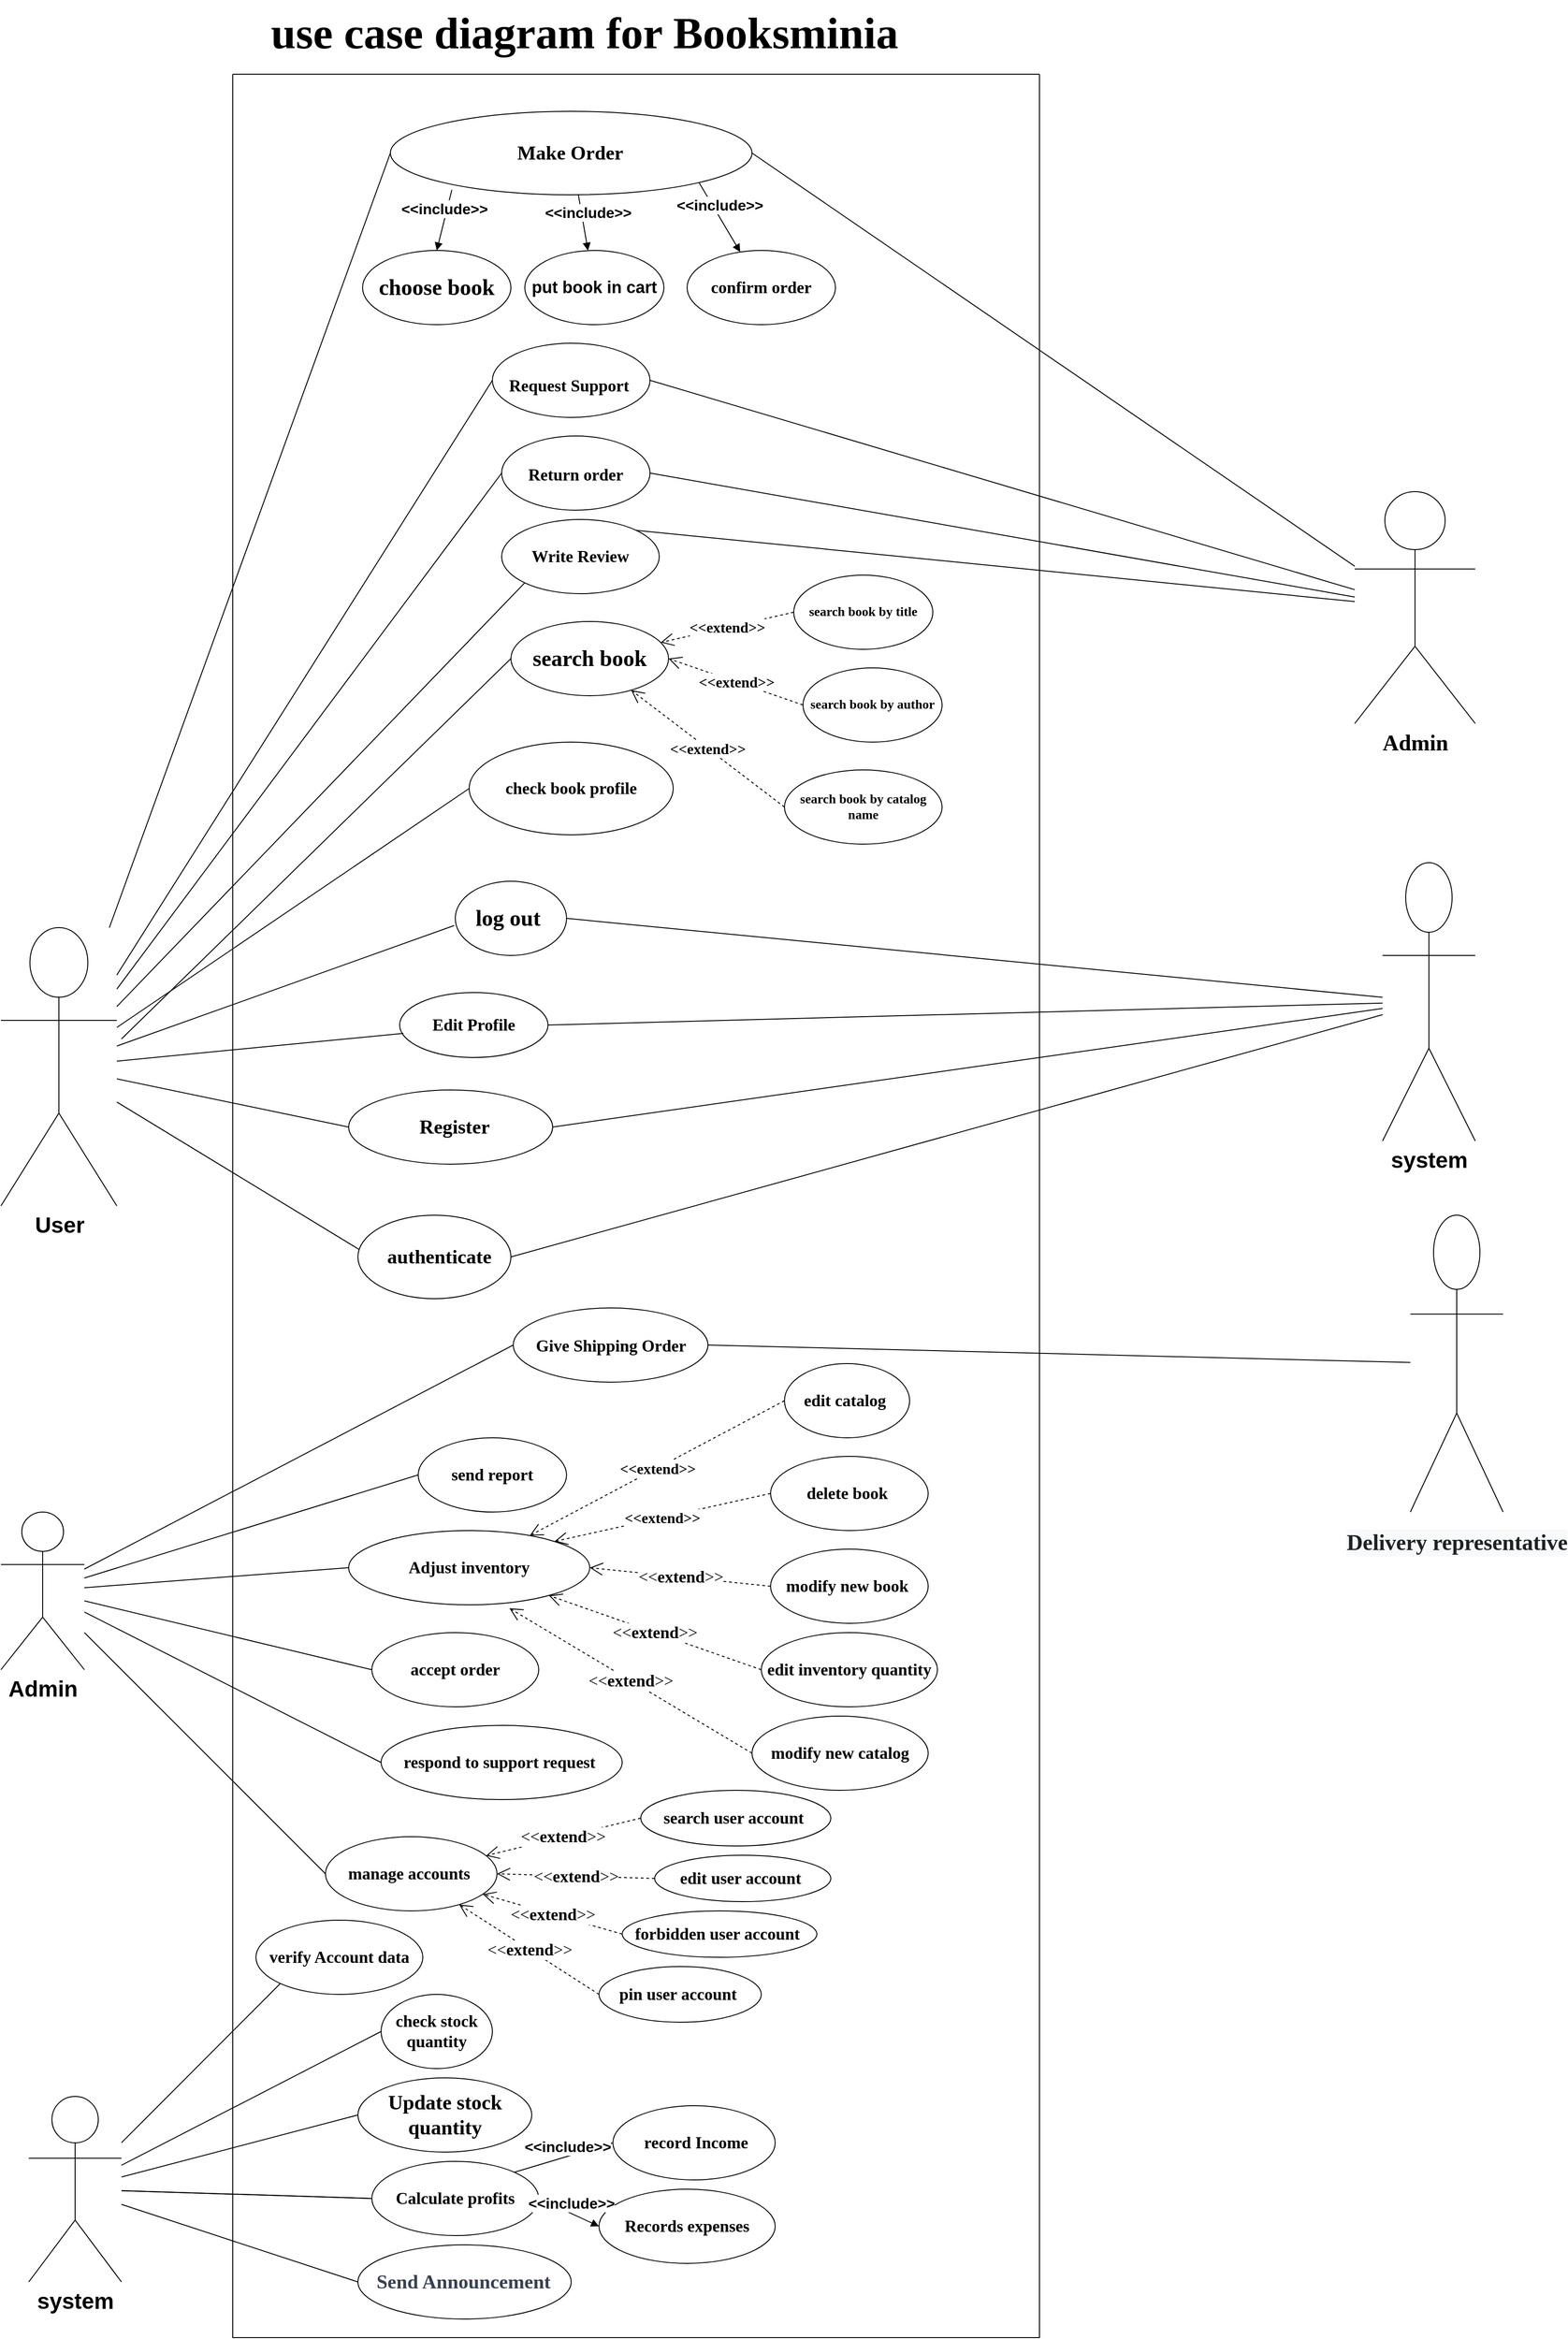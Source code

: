 <mxfile version="22.1.11" type="device">
  <diagram name="Page-1" id="_Lf92RQbnsKf3z1cH1os">
    <mxGraphModel dx="2625" dy="2513" grid="1" gridSize="10" guides="1" tooltips="1" connect="1" arrows="1" fold="1" page="1" pageScale="1" pageWidth="850" pageHeight="1100" math="0" shadow="0">
      <root>
        <mxCell id="0" />
        <mxCell id="1" parent="0" />
        <mxCell id="O4O9o7GR4JmY8JjRpWBt-14" value="&lt;span style=&quot;font-size: 24px;&quot;&gt;&lt;b&gt;User&lt;br&gt;&lt;br&gt;&lt;/b&gt;&lt;/span&gt;" style="shape=umlActor;verticalLabelPosition=bottom;verticalAlign=top;html=1;outlineConnect=0;" parent="1" vertex="1">
          <mxGeometry x="254" y="480" width="125" height="300" as="geometry" />
        </mxCell>
        <mxCell id="O4O9o7GR4JmY8JjRpWBt-16" value="" style="endArrow=none;html=1;rounded=0;entryX=0;entryY=0.5;entryDx=0;entryDy=0;" parent="1" source="O4O9o7GR4JmY8JjRpWBt-14" target="O4O9o7GR4JmY8JjRpWBt-1" edge="1">
          <mxGeometry width="50" height="50" relative="1" as="geometry">
            <mxPoint x="594" y="360" as="sourcePoint" />
            <mxPoint x="644" y="310" as="targetPoint" />
            <Array as="points" />
          </mxGeometry>
        </mxCell>
        <mxCell id="O4O9o7GR4JmY8JjRpWBt-19" value="" style="endArrow=none;html=1;rounded=0;entryX=0.008;entryY=0.411;entryDx=0;entryDy=0;entryPerimeter=0;" parent="1" source="O4O9o7GR4JmY8JjRpWBt-14" target="O4O9o7GR4JmY8JjRpWBt-2" edge="1">
          <mxGeometry width="50" height="50" relative="1" as="geometry">
            <mxPoint x="224" y="220" as="sourcePoint" />
            <mxPoint x="274" y="170" as="targetPoint" />
          </mxGeometry>
        </mxCell>
        <mxCell id="O4O9o7GR4JmY8JjRpWBt-22" value="" style="swimlane;startSize=0;" parent="1" vertex="1">
          <mxGeometry x="504" y="-440" width="870" height="2440" as="geometry" />
        </mxCell>
        <mxCell id="O4O9o7GR4JmY8JjRpWBt-2" value="&lt;p style=&quot;mso-para-margin-left:0.0gd;&quot; class=&quot;MsoNormal&quot;&gt;&lt;b&gt;&lt;span style=&quot;mso-spacerun:&#39;yes&#39;;font-family:&#39;Times New Roman&#39;;mso-fareast-font-family:等线;&lt;br/&gt;font-weight:bold;font-size:14.0pt;&quot;&gt;&lt;/span&gt;&lt;/b&gt;&lt;/p&gt;&lt;p style=&quot;margin-left:0.0pt;mso-para-margin-left:0.0gd;text-indent:0.0pt;&lt;br/&gt;mso-char-indent-count:0.0;mso-list:l0 level2 lfo1;&quot; class=&quot;MsoNormal&quot;&gt;&lt;span style=&quot;font-family:&#39;Times New Roman&#39;;mso-fareast-font-family:&#39;Segoe UI&#39;;color:rgb(55,65,81);&lt;br/&gt;letter-spacing:0.0pt;font-weight:bold;text-transform:none;&lt;br/&gt;font-style:normal;font-size:16.0pt;&quot;&gt;&lt;span style=&quot;mso-list:Ignore;&quot;&gt;&lt;span&gt;&amp;nbsp;&lt;/span&gt;&lt;/span&gt;&lt;/span&gt;&lt;b&gt;&lt;span style=&quot;mso-spacerun:&#39;yes&#39;;font-family:&#39;Times New Roman&#39;;mso-fareast-font-family:&#39;Segoe UI&#39;;&lt;br/&gt;color:rgb(55,65,81);letter-spacing:0.0pt;font-weight:bold;&lt;br/&gt;text-transform:none;font-style:normal;font-size:16.0pt;&quot;&gt;&amp;nbsp;&lt;/span&gt;&lt;/b&gt;&lt;b&gt;&lt;span style=&quot;mso-spacerun:&#39;yes&#39;;font-family:&#39;Times New Roman&#39;;mso-fareast-font-family:&#39;Segoe UI&#39;;&lt;br/&gt;color:rgb(55,65,81);letter-spacing:0.0pt;font-weight:bold;&lt;br/&gt;text-transform:none;font-style:normal;font-size:16.0pt;&quot;&gt;authenticate&lt;/span&gt;&lt;/b&gt;&lt;b&gt;&lt;span style=&quot;mso-spacerun:&#39;yes&#39;;font-family:&#39;Times New Roman&#39;;mso-fareast-font-family:&#39;Segoe UI&#39;;&lt;br/&gt;color:rgb(55,65,81);letter-spacing:0.0pt;font-weight:bold;&lt;br/&gt;text-transform:none;font-style:normal;font-size:16.0pt;&quot;&gt;&lt;/span&gt;&lt;/b&gt;&lt;/p&gt;" style="ellipse;whiteSpace=wrap;html=1;" parent="O4O9o7GR4JmY8JjRpWBt-22" vertex="1">
          <mxGeometry x="135" y="1230" width="165" height="90" as="geometry" />
        </mxCell>
        <mxCell id="O4O9o7GR4JmY8JjRpWBt-6" value="&lt;p class=&quot;MsoNormal&quot;&gt;&lt;font style=&quot;font-size: 18px;&quot; face=&quot;Times New Roman&quot;&gt;&lt;b&gt;Adjust inventory&lt;/b&gt;&lt;/font&gt;&lt;/p&gt;" style="ellipse;whiteSpace=wrap;html=1;" parent="O4O9o7GR4JmY8JjRpWBt-22" vertex="1">
          <mxGeometry x="125" y="1570" width="260" height="80" as="geometry" />
        </mxCell>
        <mxCell id="O4O9o7GR4JmY8JjRpWBt-10" value="&lt;p class=&quot;MsoNormal&quot;&gt;&lt;b&gt;&lt;font style=&quot;font-size: 18px;&quot; face=&quot;Times New Roman&quot;&gt;Edit Profile&lt;/font&gt;&lt;/b&gt;&lt;/p&gt;" style="ellipse;whiteSpace=wrap;html=1;" parent="O4O9o7GR4JmY8JjRpWBt-22" vertex="1">
          <mxGeometry x="180" y="990" width="160" height="70" as="geometry" />
        </mxCell>
        <mxCell id="O4O9o7GR4JmY8JjRpWBt-8" value="&lt;p class=&quot;MsoNormal&quot;&gt;&lt;b&gt;&amp;nbsp;&lt;/b&gt;&lt;b&gt;&lt;span style=&quot;font-family: &amp;quot;Times New Roman&amp;quot;; color: rgb(55, 65, 81); letter-spacing: 0pt; font-size: 16pt;&quot;&gt;Send Announcement&lt;/span&gt;&lt;/b&gt;&lt;b&gt;&lt;span style=&quot;font-family: &amp;quot;Times New Roman&amp;quot;; color: rgb(55, 65, 81); letter-spacing: 0pt; font-size: 16pt;&quot;&gt;&amp;nbsp;&lt;/span&gt;&lt;/b&gt;&lt;/p&gt;" style="ellipse;whiteSpace=wrap;html=1;" parent="O4O9o7GR4JmY8JjRpWBt-22" vertex="1">
          <mxGeometry x="135" y="2340" width="230" height="80" as="geometry" />
        </mxCell>
        <mxCell id="O4O9o7GR4JmY8JjRpWBt-9" value="&lt;p class=&quot;MsoNormal&quot;&gt;&lt;font style=&quot;font-size: 18px;&quot; face=&quot;Times New Roman&quot;&gt;&lt;b&gt;send report&lt;/b&gt;&lt;/font&gt;&lt;/p&gt;" style="ellipse;whiteSpace=wrap;html=1;" parent="O4O9o7GR4JmY8JjRpWBt-22" vertex="1">
          <mxGeometry x="200" y="1470" width="160" height="80" as="geometry" />
        </mxCell>
        <mxCell id="O4O9o7GR4JmY8JjRpWBt-12" value="&lt;p class=&quot;MsoNormal&quot;&gt;&lt;b&gt;&lt;font face=&quot;Times New Roman&quot; style=&quot;font-size: 18px;&quot;&gt;Give Shipping Order&lt;/font&gt;&lt;/b&gt;&lt;b&gt;&lt;span style=&quot;font-family: &amp;quot;Times New Roman&amp;quot;; font-size: 16pt;&quot;&gt;&lt;/span&gt;&lt;/b&gt;&lt;/p&gt;" style="ellipse;whiteSpace=wrap;html=1;" parent="O4O9o7GR4JmY8JjRpWBt-22" vertex="1">
          <mxGeometry x="302.5" y="1330" width="210" height="80" as="geometry" />
        </mxCell>
        <mxCell id="O4O9o7GR4JmY8JjRpWBt-13" value="&lt;p class=&quot;MsoNormal&quot;&gt;&lt;font style=&quot;font-size: 18px;&quot; face=&quot;Times New Roman&quot;&gt;&lt;b&gt;&amp;nbsp;Ca&lt;/b&gt;&lt;b&gt;lculate profits&amp;nbsp;&lt;/b&gt;&lt;/font&gt;&lt;/p&gt;" style="ellipse;whiteSpace=wrap;html=1;" parent="O4O9o7GR4JmY8JjRpWBt-22" vertex="1">
          <mxGeometry x="150" y="2250" width="180" height="80" as="geometry" />
        </mxCell>
        <mxCell id="O4O9o7GR4JmY8JjRpWBt-69" value="&lt;p class=&quot;MsoNormal&quot;&gt;&lt;span style=&quot;mso-spacerun:&#39;yes&#39;;font-family:&#39;Times New Roman&#39;;mso-fareast-font-family:宋体;&lt;br/&gt;color:rgb(32,33,36);letter-spacing:0.0pt;text-transform:none;&lt;br/&gt;font-style:normal;font-size:16.5pt;mso-font-kerning:1.0pt;&lt;br/&gt;background:rgb(248,249,250);mso-shading:rgb(248,249,250);&quot;&gt;&lt;b&gt;Update stock quantity&lt;/b&gt;&lt;/span&gt;&lt;/p&gt;" style="ellipse;whiteSpace=wrap;html=1;" parent="O4O9o7GR4JmY8JjRpWBt-22" vertex="1">
          <mxGeometry x="135" y="2160" width="187.5" height="80" as="geometry" />
        </mxCell>
        <mxCell id="O4O9o7GR4JmY8JjRpWBt-1" value="&lt;p style=&quot;margin-left:0.0pt;mso-para-margin-left:0.0gd;text-indent:0.0pt;&lt;br/&gt;mso-char-indent-count:0.0;mso-list:l0 level2 lfo1;&quot; class=&quot;MsoNormal&quot;&gt;&amp;nbsp;&lt;b&gt;&lt;span style=&quot;font-family: &amp;quot;Times New Roman&amp;quot;; font-size: 16pt;&quot;&gt;&amp;nbsp;Register&lt;/span&gt;&lt;/b&gt;&lt;/p&gt;" style="ellipse;whiteSpace=wrap;html=1;" parent="O4O9o7GR4JmY8JjRpWBt-22" vertex="1">
          <mxGeometry x="125" y="1095" width="220" height="80" as="geometry" />
        </mxCell>
        <mxCell id="O4O9o7GR4JmY8JjRpWBt-88" style="edgeStyle=none;rounded=0;orthogonalLoop=1;jettySize=auto;html=1;exitX=0.5;exitY=1;exitDx=0;exitDy=0;" parent="O4O9o7GR4JmY8JjRpWBt-22" edge="1">
          <mxGeometry relative="1" as="geometry">
            <mxPoint x="400" y="570.0" as="sourcePoint" />
            <mxPoint x="400" y="570.0" as="targetPoint" />
          </mxGeometry>
        </mxCell>
        <mxCell id="O4O9o7GR4JmY8JjRpWBt-106" value="&lt;font style=&quot;font-size: 18px;&quot; face=&quot;Times New Roman&quot;&gt;&lt;b&gt;delete book&amp;nbsp;&lt;/b&gt;&lt;/font&gt;" style="ellipse;whiteSpace=wrap;html=1;" parent="O4O9o7GR4JmY8JjRpWBt-22" vertex="1">
          <mxGeometry x="580" y="1490" width="170" height="80" as="geometry" />
        </mxCell>
        <mxCell id="O4O9o7GR4JmY8JjRpWBt-112" value="&lt;font face=&quot;Times New Roman&quot; style=&quot;font-size: 18px;&quot;&gt;&lt;b&gt;modify new book&amp;nbsp;&lt;/b&gt;&lt;/font&gt;" style="ellipse;whiteSpace=wrap;html=1;" parent="O4O9o7GR4JmY8JjRpWBt-22" vertex="1">
          <mxGeometry x="580" y="1590" width="170" height="80" as="geometry" />
        </mxCell>
        <mxCell id="O4O9o7GR4JmY8JjRpWBt-122" value="&lt;font style=&quot;font-size: 18px;&quot; face=&quot;Times New Roman&quot;&gt;&amp;lt;&amp;lt;&lt;b&gt;extend&lt;/b&gt;&amp;gt;&amp;gt;&lt;/font&gt;" style="endArrow=open;endSize=12;dashed=1;html=1;rounded=0;exitX=0;exitY=0.5;exitDx=0;exitDy=0;entryX=1;entryY=0.5;entryDx=0;entryDy=0;" parent="O4O9o7GR4JmY8JjRpWBt-22" source="O4O9o7GR4JmY8JjRpWBt-112" target="O4O9o7GR4JmY8JjRpWBt-6" edge="1">
          <mxGeometry width="160" relative="1" as="geometry">
            <mxPoint x="510" y="1910" as="sourcePoint" />
            <mxPoint x="410" y="1660" as="targetPoint" />
          </mxGeometry>
        </mxCell>
        <mxCell id="O4O9o7GR4JmY8JjRpWBt-128" value="&lt;font size=&quot;3&quot; face=&quot;Times New Roman&quot;&gt;&lt;b&gt;&amp;lt;&amp;lt;extend&amp;gt;&amp;gt;&lt;/b&gt;&lt;/font&gt;" style="endArrow=open;endSize=12;dashed=1;html=1;rounded=0;exitX=0;exitY=0.5;exitDx=0;exitDy=0;entryX=1;entryY=0;entryDx=0;entryDy=0;" parent="O4O9o7GR4JmY8JjRpWBt-22" source="O4O9o7GR4JmY8JjRpWBt-106" target="O4O9o7GR4JmY8JjRpWBt-6" edge="1">
          <mxGeometry width="160" relative="1" as="geometry">
            <mxPoint x="410" y="1520" as="sourcePoint" />
            <mxPoint x="570" y="1520" as="targetPoint" />
          </mxGeometry>
        </mxCell>
        <mxCell id="O4O9o7GR4JmY8JjRpWBt-137" value="&lt;font style=&quot;font-size: 18px;&quot; face=&quot;Times New Roman&quot;&gt;&lt;b&gt;edit inventory quantity&lt;/b&gt;&lt;/font&gt;" style="ellipse;whiteSpace=wrap;html=1;" parent="O4O9o7GR4JmY8JjRpWBt-22" vertex="1">
          <mxGeometry x="570" y="1680" width="190" height="80" as="geometry" />
        </mxCell>
        <mxCell id="O4O9o7GR4JmY8JjRpWBt-136" value="&lt;font style=&quot;font-size: 18px;&quot; face=&quot;Times New Roman&quot;&gt;&amp;lt;&amp;lt;&lt;b&gt;extend&lt;/b&gt;&amp;gt;&amp;gt;&lt;/font&gt;" style="endArrow=open;endSize=12;dashed=1;html=1;rounded=0;exitX=0;exitY=0.5;exitDx=0;exitDy=0;" parent="O4O9o7GR4JmY8JjRpWBt-22" source="O4O9o7GR4JmY8JjRpWBt-137" target="O4O9o7GR4JmY8JjRpWBt-6" edge="1">
          <mxGeometry width="160" relative="1" as="geometry">
            <mxPoint x="590" y="1640" as="sourcePoint" />
            <mxPoint x="420" y="1670" as="targetPoint" />
          </mxGeometry>
        </mxCell>
        <mxCell id="gj2pyBspUI980Gxztwlt-7" value="&lt;font face=&quot;Times New Roman&quot; style=&quot;font-size: 24px;&quot;&gt;&lt;b&gt;log out&amp;nbsp;&lt;/b&gt;&lt;/font&gt;" style="ellipse;whiteSpace=wrap;html=1;" parent="O4O9o7GR4JmY8JjRpWBt-22" vertex="1">
          <mxGeometry x="240" y="870" width="120" height="80" as="geometry" />
        </mxCell>
        <mxCell id="bMSFZ0AqYy7OHh_Ez0hN-1" value="&lt;font face=&quot;Times New Roman&quot;&gt;&lt;span style=&quot;font-size: 18px;&quot;&gt;&lt;b&gt;modify new catalog&lt;/b&gt;&lt;/span&gt;&lt;/font&gt;" style="ellipse;whiteSpace=wrap;html=1;" parent="O4O9o7GR4JmY8JjRpWBt-22" vertex="1">
          <mxGeometry x="560" y="1770" width="190" height="80" as="geometry" />
        </mxCell>
        <mxCell id="bMSFZ0AqYy7OHh_Ez0hN-2" value="&lt;font style=&quot;font-size: 18px;&quot; face=&quot;Times New Roman&quot;&gt;&amp;lt;&amp;lt;&lt;b&gt;extend&lt;/b&gt;&amp;gt;&amp;gt;&lt;/font&gt;" style="endArrow=open;endSize=12;dashed=1;html=1;rounded=0;exitX=0;exitY=0.5;exitDx=0;exitDy=0;entryX=0.667;entryY=1.047;entryDx=0;entryDy=0;entryPerimeter=0;" parent="O4O9o7GR4JmY8JjRpWBt-22" source="bMSFZ0AqYy7OHh_Ez0hN-1" target="O4O9o7GR4JmY8JjRpWBt-6" edge="1">
          <mxGeometry width="160" relative="1" as="geometry">
            <mxPoint x="580" y="1730" as="sourcePoint" />
            <mxPoint x="368" y="1659" as="targetPoint" />
          </mxGeometry>
        </mxCell>
        <mxCell id="bMSFZ0AqYy7OHh_Ez0hN-3" value="&lt;font style=&quot;font-size: 18px;&quot; face=&quot;Times New Roman&quot;&gt;&lt;b style=&quot;&quot;&gt;accept order&lt;/b&gt;&lt;/font&gt;" style="ellipse;whiteSpace=wrap;html=1;" parent="O4O9o7GR4JmY8JjRpWBt-22" vertex="1">
          <mxGeometry x="150" y="1680" width="180" height="80" as="geometry" />
        </mxCell>
        <mxCell id="bMSFZ0AqYy7OHh_Ez0hN-5" value="&lt;font face=&quot;Times New Roman&quot; style=&quot;font-size: 18px;&quot;&gt;&lt;b&gt;respond to support request&amp;nbsp;&lt;/b&gt;&lt;/font&gt;" style="ellipse;whiteSpace=wrap;html=1;" parent="O4O9o7GR4JmY8JjRpWBt-22" vertex="1">
          <mxGeometry x="160" y="1780" width="260" height="80" as="geometry" />
        </mxCell>
        <mxCell id="bMSFZ0AqYy7OHh_Ez0hN-7" value="&lt;font style=&quot;font-size: 18px;&quot; face=&quot;Times New Roman&quot;&gt;&lt;b&gt;manage accounts&amp;nbsp;&lt;/b&gt;&lt;/font&gt;" style="ellipse;whiteSpace=wrap;html=1;" parent="O4O9o7GR4JmY8JjRpWBt-22" vertex="1">
          <mxGeometry x="100" y="1900" width="185" height="80" as="geometry" />
        </mxCell>
        <mxCell id="bMSFZ0AqYy7OHh_Ez0hN-9" value="&lt;font style=&quot;font-size: 18px;&quot; face=&quot;Times New Roman&quot;&gt;&lt;b&gt;forbidden user account&amp;nbsp;&lt;/b&gt;&lt;/font&gt;" style="ellipse;whiteSpace=wrap;html=1;" parent="O4O9o7GR4JmY8JjRpWBt-22" vertex="1">
          <mxGeometry x="420" y="1980" width="210" height="50" as="geometry" />
        </mxCell>
        <mxCell id="bMSFZ0AqYy7OHh_Ez0hN-10" value="&lt;font style=&quot;font-size: 18px;&quot; face=&quot;Times New Roman&quot;&gt;&amp;lt;&amp;lt;&lt;b&gt;extend&lt;/b&gt;&amp;gt;&amp;gt;&lt;/font&gt;" style="endArrow=open;endSize=12;dashed=1;html=1;rounded=0;exitX=0;exitY=0.5;exitDx=0;exitDy=0;" parent="O4O9o7GR4JmY8JjRpWBt-22" source="bMSFZ0AqYy7OHh_Ez0hN-9" target="bMSFZ0AqYy7OHh_Ez0hN-7" edge="1">
          <mxGeometry width="160" relative="1" as="geometry">
            <mxPoint x="570" y="1820" as="sourcePoint" />
            <mxPoint x="308" y="1664" as="targetPoint" />
          </mxGeometry>
        </mxCell>
        <mxCell id="bMSFZ0AqYy7OHh_Ez0hN-11" value="&lt;font style=&quot;font-size: 18px;&quot; face=&quot;Times New Roman&quot;&gt;&lt;b&gt;pin user account&amp;nbsp;&lt;/b&gt;&lt;/font&gt;" style="ellipse;whiteSpace=wrap;html=1;" parent="O4O9o7GR4JmY8JjRpWBt-22" vertex="1">
          <mxGeometry x="395" y="2040" width="175" height="60" as="geometry" />
        </mxCell>
        <mxCell id="bMSFZ0AqYy7OHh_Ez0hN-12" value="&lt;font style=&quot;font-size: 18px;&quot; face=&quot;Times New Roman&quot;&gt;&amp;lt;&amp;lt;&lt;b&gt;extend&lt;/b&gt;&amp;gt;&amp;gt;&lt;/font&gt;" style="endArrow=open;endSize=12;dashed=1;html=1;rounded=0;exitX=0;exitY=0.5;exitDx=0;exitDy=0;" parent="O4O9o7GR4JmY8JjRpWBt-22" source="bMSFZ0AqYy7OHh_Ez0hN-11" target="bMSFZ0AqYy7OHh_Ez0hN-7" edge="1">
          <mxGeometry width="160" relative="1" as="geometry">
            <mxPoint x="560" y="1915" as="sourcePoint" />
            <mxPoint x="383" y="1932" as="targetPoint" />
          </mxGeometry>
        </mxCell>
        <mxCell id="bMSFZ0AqYy7OHh_Ez0hN-13" value="&lt;font face=&quot;Times New Roman&quot; style=&quot;font-size: 18px;&quot;&gt;&lt;b&gt;Records expenses&lt;/b&gt;&lt;/font&gt;" style="ellipse;whiteSpace=wrap;html=1;" parent="O4O9o7GR4JmY8JjRpWBt-22" vertex="1">
          <mxGeometry x="395" y="2280" width="190" height="80" as="geometry" />
        </mxCell>
        <mxCell id="bMSFZ0AqYy7OHh_Ez0hN-14" value="&lt;font style=&quot;border-color: var(--border-color); font-size: 18px;&quot; face=&quot;Times New Roman&quot;&gt;&lt;b style=&quot;border-color: var(--border-color);&quot;&gt;&amp;nbsp;record&amp;nbsp;&lt;/b&gt;&lt;/font&gt;&lt;b style=&quot;border-color: var(--border-color); font-family: &amp;quot;Times New Roman&amp;quot;; font-size: 18px;&quot;&gt;Income&lt;/b&gt;" style="ellipse;whiteSpace=wrap;html=1;" parent="O4O9o7GR4JmY8JjRpWBt-22" vertex="1">
          <mxGeometry x="410" y="2190" width="175" height="80" as="geometry" />
        </mxCell>
        <mxCell id="bMSFZ0AqYy7OHh_Ez0hN-15" value="&lt;font size=&quot;3&quot;&gt;&lt;b&gt;&amp;lt;&amp;lt;include&amp;gt;&amp;gt;&lt;/b&gt;&lt;/font&gt;" style="html=1;verticalAlign=bottom;endArrow=block;curved=0;rounded=0;entryX=0;entryY=0.5;entryDx=0;entryDy=0;exitX=1;exitY=0;exitDx=0;exitDy=0;" parent="O4O9o7GR4JmY8JjRpWBt-22" source="O4O9o7GR4JmY8JjRpWBt-13" target="bMSFZ0AqYy7OHh_Ez0hN-14" edge="1">
          <mxGeometry x="0.085" y="-1" width="80" relative="1" as="geometry">
            <mxPoint x="300" y="2240" as="sourcePoint" />
            <mxPoint x="360" y="700" as="targetPoint" />
            <Array as="points" />
            <mxPoint as="offset" />
          </mxGeometry>
        </mxCell>
        <mxCell id="bMSFZ0AqYy7OHh_Ez0hN-16" value="&lt;font size=&quot;3&quot;&gt;&lt;b&gt;&amp;lt;&amp;lt;include&amp;gt;&amp;gt;&lt;/b&gt;&lt;/font&gt;" style="html=1;verticalAlign=bottom;endArrow=block;curved=0;rounded=0;entryX=0;entryY=0.5;entryDx=0;entryDy=0;exitX=1;exitY=0.5;exitDx=0;exitDy=0;" parent="O4O9o7GR4JmY8JjRpWBt-22" source="O4O9o7GR4JmY8JjRpWBt-13" target="bMSFZ0AqYy7OHh_Ez0hN-13" edge="1">
          <mxGeometry x="0.085" y="-1" width="80" relative="1" as="geometry">
            <mxPoint x="298" y="2252" as="sourcePoint" />
            <mxPoint x="440" y="2180" as="targetPoint" />
            <Array as="points" />
            <mxPoint as="offset" />
          </mxGeometry>
        </mxCell>
        <mxCell id="bMSFZ0AqYy7OHh_Ez0hN-20" value="&lt;font face=&quot;Times New Roman&quot; style=&quot;font-size: 18px;&quot;&gt;&lt;b&gt;edit catalog&amp;nbsp;&lt;/b&gt;&lt;/font&gt;" style="ellipse;whiteSpace=wrap;html=1;" parent="O4O9o7GR4JmY8JjRpWBt-22" vertex="1">
          <mxGeometry x="595" y="1390" width="135" height="80" as="geometry" />
        </mxCell>
        <mxCell id="bMSFZ0AqYy7OHh_Ez0hN-21" value="&lt;font size=&quot;3&quot; face=&quot;Times New Roman&quot;&gt;&lt;b&gt;&amp;lt;&amp;lt;extend&amp;gt;&amp;gt;&lt;/b&gt;&lt;/font&gt;" style="endArrow=open;endSize=12;dashed=1;html=1;rounded=0;exitX=0;exitY=0.5;exitDx=0;exitDy=0;" parent="O4O9o7GR4JmY8JjRpWBt-22" source="bMSFZ0AqYy7OHh_Ez0hN-20" target="O4O9o7GR4JmY8JjRpWBt-6" edge="1">
          <mxGeometry width="160" relative="1" as="geometry">
            <mxPoint x="590" y="1540" as="sourcePoint" />
            <mxPoint x="357" y="1592" as="targetPoint" />
          </mxGeometry>
        </mxCell>
        <mxCell id="16TQ4lvST8oH4qSsmWAM-1" value="&lt;font face=&quot;Times New Roman&quot; style=&quot;font-size: 18px;&quot;&gt;&lt;b&gt;search user account&amp;nbsp;&lt;/b&gt;&lt;/font&gt;" style="ellipse;whiteSpace=wrap;html=1;" parent="O4O9o7GR4JmY8JjRpWBt-22" vertex="1">
          <mxGeometry x="440" y="1850" width="205" height="60" as="geometry" />
        </mxCell>
        <mxCell id="16TQ4lvST8oH4qSsmWAM-2" value="&lt;font face=&quot;Times New Roman&quot; style=&quot;font-size: 18px;&quot;&gt;&lt;b&gt;edit user account&amp;nbsp;&lt;/b&gt;&lt;/font&gt;" style="ellipse;whiteSpace=wrap;html=1;" parent="O4O9o7GR4JmY8JjRpWBt-22" vertex="1">
          <mxGeometry x="455" y="1920" width="190" height="50" as="geometry" />
        </mxCell>
        <mxCell id="16TQ4lvST8oH4qSsmWAM-4" value="&lt;font style=&quot;font-size: 18px;&quot; face=&quot;Times New Roman&quot;&gt;&amp;lt;&amp;lt;&lt;b&gt;extend&lt;/b&gt;&amp;gt;&amp;gt;&lt;/font&gt;" style="endArrow=open;endSize=12;dashed=1;html=1;rounded=0;exitX=0;exitY=0.5;exitDx=0;exitDy=0;entryX=1;entryY=0.5;entryDx=0;entryDy=0;" parent="O4O9o7GR4JmY8JjRpWBt-22" source="16TQ4lvST8oH4qSsmWAM-2" target="bMSFZ0AqYy7OHh_Ez0hN-7" edge="1">
          <mxGeometry width="160" relative="1" as="geometry">
            <mxPoint x="370" y="2035" as="sourcePoint" />
            <mxPoint x="263" y="1980" as="targetPoint" />
          </mxGeometry>
        </mxCell>
        <mxCell id="16TQ4lvST8oH4qSsmWAM-5" value="&lt;font style=&quot;font-size: 18px;&quot; face=&quot;Times New Roman&quot;&gt;&amp;lt;&amp;lt;&lt;b&gt;extend&lt;/b&gt;&amp;gt;&amp;gt;&lt;/font&gt;" style="endArrow=open;endSize=12;dashed=1;html=1;rounded=0;exitX=0;exitY=0.5;exitDx=0;exitDy=0;" parent="O4O9o7GR4JmY8JjRpWBt-22" source="16TQ4lvST8oH4qSsmWAM-1" target="bMSFZ0AqYy7OHh_Ez0hN-7" edge="1">
          <mxGeometry width="160" relative="1" as="geometry">
            <mxPoint x="380" y="2045" as="sourcePoint" />
            <mxPoint x="273" y="1990" as="targetPoint" />
          </mxGeometry>
        </mxCell>
        <mxCell id="O4O9o7GR4JmY8JjRpWBt-4" value="&lt;p style=&quot;margin-left:0.0pt;mso-para-margin-left:0.0gd;text-indent:0.0pt;&lt;br/&gt;mso-char-indent-count:0.0;mso-list:l0 level2 lfo1;&quot; class=&quot;MsoNormal&quot;&gt;&amp;nbsp;&lt;b&gt;&lt;span style=&quot;font-family: &amp;quot;Times New Roman&amp;quot;; font-size: 16pt;&quot;&gt;Make Order&amp;nbsp;&lt;/span&gt;&lt;/b&gt;&lt;b&gt;&lt;span style=&quot;font-family: &amp;quot;Times New Roman&amp;quot;; font-size: 16pt;&quot;&gt;&lt;/span&gt;&lt;/b&gt;&lt;/p&gt;" style="ellipse;whiteSpace=wrap;html=1;" parent="O4O9o7GR4JmY8JjRpWBt-22" vertex="1">
          <mxGeometry x="170" y="40" width="390" height="90" as="geometry" />
        </mxCell>
        <mxCell id="O4O9o7GR4JmY8JjRpWBt-44" value="&lt;font style=&quot;font-size: 24px;&quot; face=&quot;Times New Roman&quot;&gt;&lt;b&gt;choose book&lt;/b&gt;&lt;/font&gt;" style="ellipse;whiteSpace=wrap;html=1;" parent="O4O9o7GR4JmY8JjRpWBt-22" vertex="1">
          <mxGeometry x="140" y="190" width="160" height="80" as="geometry" />
        </mxCell>
        <mxCell id="O4O9o7GR4JmY8JjRpWBt-130" value="&lt;font size=&quot;3&quot;&gt;&lt;b&gt;&amp;lt;&amp;lt;include&amp;gt;&amp;gt;&lt;/b&gt;&lt;/font&gt;" style="html=1;verticalAlign=bottom;endArrow=block;curved=0;rounded=0;exitX=0.17;exitY=0.941;exitDx=0;exitDy=0;entryX=0.5;entryY=0;entryDx=0;entryDy=0;exitPerimeter=0;" parent="O4O9o7GR4JmY8JjRpWBt-22" source="O4O9o7GR4JmY8JjRpWBt-4" target="O4O9o7GR4JmY8JjRpWBt-44" edge="1">
          <mxGeometry width="80" relative="1" as="geometry">
            <mxPoint x="120" y="550" as="sourcePoint" />
            <mxPoint x="200" y="550" as="targetPoint" />
          </mxGeometry>
        </mxCell>
        <mxCell id="O4O9o7GR4JmY8JjRpWBt-83" value="&lt;font style=&quot;font-size: 18px;&quot;&gt;&lt;b&gt;put book in cart&lt;/b&gt;&lt;/font&gt;" style="ellipse;whiteSpace=wrap;html=1;" parent="O4O9o7GR4JmY8JjRpWBt-22" vertex="1">
          <mxGeometry x="315" y="190" width="150" height="80" as="geometry" />
        </mxCell>
        <mxCell id="O4O9o7GR4JmY8JjRpWBt-131" value="&lt;font size=&quot;3&quot;&gt;&lt;b&gt;&amp;lt;&amp;lt;include&amp;gt;&amp;gt;&lt;/b&gt;&lt;/font&gt;" style="html=1;verticalAlign=bottom;endArrow=block;curved=0;rounded=0;" parent="O4O9o7GR4JmY8JjRpWBt-22" source="O4O9o7GR4JmY8JjRpWBt-4" target="O4O9o7GR4JmY8JjRpWBt-83" edge="1">
          <mxGeometry x="0.014" y="5" width="80" relative="1" as="geometry">
            <mxPoint x="340" y="610" as="sourcePoint" />
            <mxPoint x="350.011" y="690.089" as="targetPoint" />
            <Array as="points" />
            <mxPoint y="1" as="offset" />
          </mxGeometry>
        </mxCell>
        <mxCell id="O4O9o7GR4JmY8JjRpWBt-46" value="&lt;font style=&quot;font-size: 18px;&quot; face=&quot;Times New Roman&quot;&gt;&lt;b&gt;confirm order&lt;/b&gt;&lt;/font&gt;" style="ellipse;whiteSpace=wrap;html=1;" parent="O4O9o7GR4JmY8JjRpWBt-22" vertex="1">
          <mxGeometry x="490" y="190" width="160" height="80" as="geometry" />
        </mxCell>
        <mxCell id="O4O9o7GR4JmY8JjRpWBt-132" value="&lt;font size=&quot;3&quot;&gt;&lt;b&gt;&amp;lt;&amp;lt;include&amp;gt;&amp;gt;&lt;/b&gt;&lt;/font&gt;" style="html=1;verticalAlign=bottom;endArrow=block;curved=0;rounded=0;exitX=1;exitY=1;exitDx=0;exitDy=0;" parent="O4O9o7GR4JmY8JjRpWBt-22" source="O4O9o7GR4JmY8JjRpWBt-4" target="O4O9o7GR4JmY8JjRpWBt-46" edge="1">
          <mxGeometry x="-0.018" width="80" relative="1" as="geometry">
            <mxPoint x="140" y="527" as="sourcePoint" />
            <mxPoint x="130" y="620" as="targetPoint" />
            <Array as="points" />
            <mxPoint as="offset" />
          </mxGeometry>
        </mxCell>
        <mxCell id="O4O9o7GR4JmY8JjRpWBt-11" value="&lt;p class=&quot;MsoNormal&quot;&gt;&lt;/p&gt;&lt;b style=&quot;border-color: var(--border-color);&quot;&gt;&lt;font style=&quot;border-color: var(--border-color); font-size: 18px;&quot; face=&quot;Times New Roman&quot;&gt;Request&amp;nbsp;&lt;b style=&quot;background-color: initial; font-family: Helvetica; font-size: 12px;&quot;&gt;&lt;font style=&quot;font-size: 18px;&quot; face=&quot;Times New Roman&quot;&gt;Support&amp;nbsp;&lt;/font&gt;&lt;/b&gt;&lt;br&gt;&lt;/font&gt;&lt;/b&gt;" style="ellipse;whiteSpace=wrap;html=1;" parent="O4O9o7GR4JmY8JjRpWBt-22" vertex="1">
          <mxGeometry x="280" y="290" width="170" height="80" as="geometry" />
        </mxCell>
        <mxCell id="O4O9o7GR4JmY8JjRpWBt-5" value="&lt;h1&gt;&lt;font face=&quot;Times New Roman&quot; style=&quot;font-size: 18px;&quot;&gt;&lt;b style=&quot;&quot;&gt;Return order&lt;/b&gt;&lt;/font&gt;&lt;/h1&gt;" style="ellipse;whiteSpace=wrap;html=1;" parent="O4O9o7GR4JmY8JjRpWBt-22" vertex="1">
          <mxGeometry x="290" y="390" width="160" height="80" as="geometry" />
        </mxCell>
        <mxCell id="O4O9o7GR4JmY8JjRpWBt-7" value="&lt;p class=&quot;MsoNormal&quot;&gt;&lt;b&gt;&lt;font style=&quot;font-size: 18px;&quot; face=&quot;Times New Roman&quot;&gt;Write Review&lt;/font&gt;&lt;/b&gt;&lt;/p&gt;" style="ellipse;whiteSpace=wrap;html=1;" parent="O4O9o7GR4JmY8JjRpWBt-22" vertex="1">
          <mxGeometry x="290" y="480" width="170" height="80" as="geometry" />
        </mxCell>
        <mxCell id="O4O9o7GR4JmY8JjRpWBt-3" value="&lt;p style=&quot;margin-left:0.0pt;mso-para-margin-left:0.0gd;text-indent:0.0pt;&lt;br/&gt;mso-char-indent-count:0.0;mso-list:l0 level2 lfo1;&quot; class=&quot;MsoNormal&quot;&gt;&lt;font face=&quot;Times New Roman&quot;&gt;&lt;span style=&quot;font-size: 24px;&quot;&gt;&lt;b&gt;search book&lt;/b&gt;&lt;/span&gt;&lt;/font&gt;&lt;/p&gt;" style="ellipse;whiteSpace=wrap;html=1;" parent="O4O9o7GR4JmY8JjRpWBt-22" vertex="1">
          <mxGeometry x="300" y="590" width="170" height="80" as="geometry" />
        </mxCell>
        <mxCell id="gj2pyBspUI980Gxztwlt-2" value="&lt;b style=&quot;border-color: var(--border-color); font-family: &amp;quot;Times New Roman&amp;quot;; font-size: 14px;&quot;&gt;search book by author&lt;/b&gt;" style="ellipse;whiteSpace=wrap;html=1;" parent="O4O9o7GR4JmY8JjRpWBt-22" vertex="1">
          <mxGeometry x="615" y="640" width="150" height="80" as="geometry" />
        </mxCell>
        <mxCell id="gj2pyBspUI980Gxztwlt-5" value="&lt;font size=&quot;3&quot; face=&quot;Times New Roman&quot;&gt;&lt;b&gt;&amp;lt;&amp;lt;extend&amp;gt;&amp;gt;&lt;/b&gt;&lt;/font&gt;" style="endArrow=open;endSize=12;dashed=1;html=1;rounded=0;exitX=0;exitY=0.5;exitDx=0;exitDy=0;entryX=1;entryY=0.5;entryDx=0;entryDy=0;" parent="O4O9o7GR4JmY8JjRpWBt-22" source="gj2pyBspUI980Gxztwlt-2" target="O4O9o7GR4JmY8JjRpWBt-3" edge="1">
          <mxGeometry width="160" relative="1" as="geometry">
            <mxPoint x="600" y="1540" as="sourcePoint" />
            <mxPoint x="392" y="1652" as="targetPoint" />
            <Array as="points" />
          </mxGeometry>
        </mxCell>
        <mxCell id="gj2pyBspUI980Gxztwlt-1" value="&lt;font style=&quot;font-size: 14px;&quot; face=&quot;Times New Roman&quot;&gt;&lt;b style=&quot;&quot;&gt;search book by title&lt;/b&gt;&lt;/font&gt;" style="ellipse;whiteSpace=wrap;html=1;" parent="O4O9o7GR4JmY8JjRpWBt-22" vertex="1">
          <mxGeometry x="605" y="540" width="150" height="80" as="geometry" />
        </mxCell>
        <mxCell id="gj2pyBspUI980Gxztwlt-4" value="&lt;font size=&quot;3&quot; face=&quot;Times New Roman&quot;&gt;&lt;b&gt;&amp;lt;&amp;lt;extend&amp;gt;&amp;gt;&lt;/b&gt;&lt;/font&gt;" style="endArrow=open;endSize=12;dashed=1;html=1;rounded=0;exitX=0;exitY=0.5;exitDx=0;exitDy=0;" parent="O4O9o7GR4JmY8JjRpWBt-22" source="gj2pyBspUI980Gxztwlt-1" target="O4O9o7GR4JmY8JjRpWBt-3" edge="1">
          <mxGeometry width="160" relative="1" as="geometry">
            <mxPoint x="590" y="1530" as="sourcePoint" />
            <mxPoint x="382" y="1642" as="targetPoint" />
          </mxGeometry>
        </mxCell>
        <mxCell id="gj2pyBspUI980Gxztwlt-3" value="&lt;b style=&quot;border-color: var(--border-color); font-family: &amp;quot;Times New Roman&amp;quot;; font-size: 14px;&quot;&gt;search book by catalog name&lt;/b&gt;" style="ellipse;whiteSpace=wrap;html=1;" parent="O4O9o7GR4JmY8JjRpWBt-22" vertex="1">
          <mxGeometry x="595" y="750" width="170" height="80" as="geometry" />
        </mxCell>
        <mxCell id="gj2pyBspUI980Gxztwlt-6" value="&lt;font size=&quot;3&quot; face=&quot;Times New Roman&quot;&gt;&lt;b&gt;&amp;lt;&amp;lt;extend&amp;gt;&amp;gt;&lt;/b&gt;&lt;/font&gt;" style="endArrow=open;endSize=12;dashed=1;html=1;rounded=0;exitX=0;exitY=0.5;exitDx=0;exitDy=0;" parent="O4O9o7GR4JmY8JjRpWBt-22" source="gj2pyBspUI980Gxztwlt-3" target="O4O9o7GR4JmY8JjRpWBt-3" edge="1">
          <mxGeometry width="160" relative="1" as="geometry">
            <mxPoint x="610" y="1550" as="sourcePoint" />
            <mxPoint x="402" y="1662" as="targetPoint" />
          </mxGeometry>
        </mxCell>
        <mxCell id="gj2pyBspUI980Gxztwlt-13" value="&lt;font style=&quot;font-size: 18px;&quot; face=&quot;Times New Roman&quot;&gt;&lt;b&gt;check book profile&lt;/b&gt;&lt;/font&gt;" style="ellipse;whiteSpace=wrap;html=1;direction=south;" parent="O4O9o7GR4JmY8JjRpWBt-22" vertex="1">
          <mxGeometry x="255" y="720" width="220" height="100" as="geometry" />
        </mxCell>
        <mxCell id="Thp1dpwoOktOX89k4j6r-4" value="&lt;font face=&quot;Times New Roman&quot; style=&quot;font-size: 18px;&quot;&gt;&lt;b&gt;check stock quantity&lt;/b&gt;&lt;/font&gt;" style="ellipse;whiteSpace=wrap;html=1;" parent="O4O9o7GR4JmY8JjRpWBt-22" vertex="1">
          <mxGeometry x="160" y="2070" width="120" height="80" as="geometry" />
        </mxCell>
        <mxCell id="Thp1dpwoOktOX89k4j6r-6" value="&lt;font face=&quot;Times New Roman&quot; style=&quot;font-size: 18px;&quot;&gt;&lt;b&gt;verify Account data&lt;/b&gt;&lt;/font&gt;" style="ellipse;whiteSpace=wrap;html=1;" parent="O4O9o7GR4JmY8JjRpWBt-22" vertex="1">
          <mxGeometry x="25" y="1990" width="180" height="80" as="geometry" />
        </mxCell>
        <mxCell id="O4O9o7GR4JmY8JjRpWBt-26" value="" style="endArrow=none;html=1;rounded=0;entryX=0;entryY=0.5;entryDx=0;entryDy=0;" parent="1" source="O4O9o7GR4JmY8JjRpWBt-14" target="O4O9o7GR4JmY8JjRpWBt-4" edge="1">
          <mxGeometry width="50" height="50" relative="1" as="geometry">
            <mxPoint x="264" y="460" as="sourcePoint" />
            <mxPoint x="314" y="410" as="targetPoint" />
            <Array as="points" />
          </mxGeometry>
        </mxCell>
        <mxCell id="O4O9o7GR4JmY8JjRpWBt-27" value="" style="endArrow=none;html=1;rounded=0;entryX=0;entryY=0.5;entryDx=0;entryDy=0;" parent="1" source="O4O9o7GR4JmY8JjRpWBt-14" target="O4O9o7GR4JmY8JjRpWBt-5" edge="1">
          <mxGeometry width="50" height="50" relative="1" as="geometry">
            <mxPoint x="214" y="380" as="sourcePoint" />
            <mxPoint x="244" y="510" as="targetPoint" />
          </mxGeometry>
        </mxCell>
        <mxCell id="O4O9o7GR4JmY8JjRpWBt-28" value="" style="endArrow=none;html=1;rounded=0;entryX=0;entryY=1;entryDx=0;entryDy=0;" parent="1" source="O4O9o7GR4JmY8JjRpWBt-14" target="O4O9o7GR4JmY8JjRpWBt-7" edge="1">
          <mxGeometry width="50" height="50" relative="1" as="geometry">
            <mxPoint x="194" y="600" as="sourcePoint" />
            <mxPoint x="244" y="550" as="targetPoint" />
          </mxGeometry>
        </mxCell>
        <mxCell id="O4O9o7GR4JmY8JjRpWBt-29" value="" style="endArrow=none;html=1;rounded=0;entryX=0.025;entryY=0.628;entryDx=0;entryDy=0;entryPerimeter=0;" parent="1" source="O4O9o7GR4JmY8JjRpWBt-14" target="O4O9o7GR4JmY8JjRpWBt-10" edge="1">
          <mxGeometry width="50" height="50" relative="1" as="geometry">
            <mxPoint x="224" y="550" as="sourcePoint" />
            <mxPoint x="274" y="500" as="targetPoint" />
          </mxGeometry>
        </mxCell>
        <mxCell id="O4O9o7GR4JmY8JjRpWBt-30" value="&lt;span style=&quot;font-size: 24px;&quot;&gt;&lt;b&gt;system&lt;/b&gt;&lt;/span&gt;" style="shape=umlActor;verticalLabelPosition=bottom;verticalAlign=top;html=1;outlineConnect=0;" parent="1" vertex="1">
          <mxGeometry x="1744" y="410" width="100" height="300" as="geometry" />
        </mxCell>
        <mxCell id="O4O9o7GR4JmY8JjRpWBt-31" value="" style="endArrow=none;html=1;rounded=0;entryX=0;entryY=0.5;entryDx=0;entryDy=0;" parent="1" source="O4O9o7GR4JmY8JjRpWBt-14" target="O4O9o7GR4JmY8JjRpWBt-11" edge="1">
          <mxGeometry width="50" height="50" relative="1" as="geometry">
            <mxPoint x="414" y="180" as="sourcePoint" />
            <mxPoint x="374" y="780" as="targetPoint" />
          </mxGeometry>
        </mxCell>
        <mxCell id="O4O9o7GR4JmY8JjRpWBt-60" value="&lt;span style=&quot;font-size: 24px;&quot;&gt;&lt;b&gt;Admin&lt;/b&gt;&lt;/span&gt;" style="shape=umlActor;verticalLabelPosition=bottom;verticalAlign=top;html=1;outlineConnect=0;" parent="1" vertex="1">
          <mxGeometry x="254" y="1110" width="90" height="170" as="geometry" />
        </mxCell>
        <mxCell id="O4O9o7GR4JmY8JjRpWBt-61" value="" style="endArrow=none;html=1;rounded=0;entryX=0;entryY=0.5;entryDx=0;entryDy=0;" parent="1" source="O4O9o7GR4JmY8JjRpWBt-60" target="O4O9o7GR4JmY8JjRpWBt-6" edge="1">
          <mxGeometry width="50" height="50" relative="1" as="geometry">
            <mxPoint x="324" y="1050" as="sourcePoint" />
            <mxPoint x="374" y="1000" as="targetPoint" />
          </mxGeometry>
        </mxCell>
        <mxCell id="O4O9o7GR4JmY8JjRpWBt-62" value="" style="endArrow=none;html=1;rounded=0;entryX=0;entryY=0.5;entryDx=0;entryDy=0;" parent="1" source="O4O9o7GR4JmY8JjRpWBt-60" target="O4O9o7GR4JmY8JjRpWBt-9" edge="1">
          <mxGeometry width="50" height="50" relative="1" as="geometry">
            <mxPoint x="264" y="1310" as="sourcePoint" />
            <mxPoint x="324" y="1260" as="targetPoint" />
          </mxGeometry>
        </mxCell>
        <mxCell id="O4O9o7GR4JmY8JjRpWBt-63" value="&lt;font style=&quot;font-size: 24px;&quot;&gt;&lt;b&gt;system&lt;/b&gt;&lt;/font&gt;" style="shape=umlActor;verticalLabelPosition=bottom;verticalAlign=top;html=1;outlineConnect=0;" parent="1" vertex="1">
          <mxGeometry x="284" y="1740" width="100" height="200" as="geometry" />
        </mxCell>
        <mxCell id="O4O9o7GR4JmY8JjRpWBt-65" value="" style="endArrow=none;html=1;rounded=0;entryX=0;entryY=0.5;entryDx=0;entryDy=0;" parent="1" source="O4O9o7GR4JmY8JjRpWBt-63" target="O4O9o7GR4JmY8JjRpWBt-13" edge="1">
          <mxGeometry width="50" height="50" relative="1" as="geometry">
            <mxPoint x="274" y="1290" as="sourcePoint" />
            <mxPoint x="384" y="1130" as="targetPoint" />
          </mxGeometry>
        </mxCell>
        <mxCell id="O4O9o7GR4JmY8JjRpWBt-66" value="" style="endArrow=none;html=1;rounded=0;entryX=0;entryY=0.5;entryDx=0;entryDy=0;" parent="1" source="O4O9o7GR4JmY8JjRpWBt-63" target="O4O9o7GR4JmY8JjRpWBt-13" edge="1">
          <mxGeometry width="50" height="50" relative="1" as="geometry">
            <mxPoint x="334" y="1180" as="sourcePoint" />
            <mxPoint x="384" y="1130" as="targetPoint" />
          </mxGeometry>
        </mxCell>
        <mxCell id="O4O9o7GR4JmY8JjRpWBt-67" value="" style="endArrow=none;html=1;rounded=0;entryX=0;entryY=0.5;entryDx=0;entryDy=0;" parent="1" source="O4O9o7GR4JmY8JjRpWBt-63" target="O4O9o7GR4JmY8JjRpWBt-8" edge="1">
          <mxGeometry width="50" height="50" relative="1" as="geometry">
            <mxPoint x="334" y="1450" as="sourcePoint" />
            <mxPoint x="384" y="1400" as="targetPoint" />
          </mxGeometry>
        </mxCell>
        <mxCell id="O4O9o7GR4JmY8JjRpWBt-71" value="" style="endArrow=none;html=1;rounded=0;entryX=0;entryY=0.5;entryDx=0;entryDy=0;" parent="1" source="O4O9o7GR4JmY8JjRpWBt-63" target="O4O9o7GR4JmY8JjRpWBt-69" edge="1">
          <mxGeometry width="50" height="50" relative="1" as="geometry">
            <mxPoint x="274" y="1300" as="sourcePoint" />
            <mxPoint x="324" y="1250" as="targetPoint" />
          </mxGeometry>
        </mxCell>
        <mxCell id="O4O9o7GR4JmY8JjRpWBt-72" value="" style="endArrow=none;html=1;rounded=0;entryX=0;entryY=0.5;entryDx=0;entryDy=0;" parent="1" source="O4O9o7GR4JmY8JjRpWBt-60" target="O4O9o7GR4JmY8JjRpWBt-12" edge="1">
          <mxGeometry width="50" height="50" relative="1" as="geometry">
            <mxPoint x="284" y="940" as="sourcePoint" />
            <mxPoint x="334" y="890" as="targetPoint" />
          </mxGeometry>
        </mxCell>
        <mxCell id="O4O9o7GR4JmY8JjRpWBt-75" value="" style="endArrow=none;html=1;rounded=0;exitX=1;exitY=0.5;exitDx=0;exitDy=0;" parent="1" source="O4O9o7GR4JmY8JjRpWBt-2" target="O4O9o7GR4JmY8JjRpWBt-30" edge="1">
          <mxGeometry width="50" height="50" relative="1" as="geometry">
            <mxPoint x="654" y="-50" as="sourcePoint" />
            <mxPoint x="1204" y="-380" as="targetPoint" />
            <Array as="points" />
          </mxGeometry>
        </mxCell>
        <mxCell id="O4O9o7GR4JmY8JjRpWBt-93" value="" style="endArrow=none;html=1;rounded=0;exitX=1;exitY=0.5;exitDx=0;exitDy=0;" parent="1" source="O4O9o7GR4JmY8JjRpWBt-1" target="O4O9o7GR4JmY8JjRpWBt-30" edge="1">
          <mxGeometry width="50" height="50" relative="1" as="geometry">
            <mxPoint x="654" y="-110" as="sourcePoint" />
            <mxPoint x="964" y="-190" as="targetPoint" />
          </mxGeometry>
        </mxCell>
        <mxCell id="O4O9o7GR4JmY8JjRpWBt-94" value="" style="endArrow=none;html=1;rounded=0;exitX=1;exitY=0.5;exitDx=0;exitDy=0;" parent="1" source="O4O9o7GR4JmY8JjRpWBt-10" target="O4O9o7GR4JmY8JjRpWBt-30" edge="1">
          <mxGeometry width="50" height="50" relative="1" as="geometry">
            <mxPoint x="964" y="420" as="sourcePoint" />
            <mxPoint x="1014" y="370" as="targetPoint" />
          </mxGeometry>
        </mxCell>
        <mxCell id="O4O9o7GR4JmY8JjRpWBt-95" value="" style="endArrow=none;html=1;rounded=0;exitX=1;exitY=0.5;exitDx=0;exitDy=0;" parent="1" source="O4O9o7GR4JmY8JjRpWBt-5" target="gj2pyBspUI980Gxztwlt-11" edge="1">
          <mxGeometry width="50" height="50" relative="1" as="geometry">
            <mxPoint x="994" y="540" as="sourcePoint" />
            <mxPoint x="1044" y="490" as="targetPoint" />
          </mxGeometry>
        </mxCell>
        <mxCell id="O4O9o7GR4JmY8JjRpWBt-96" value="&lt;p style=&quot;margin-right:0.0pt;margin-left:0.0pt;text-indent:0.0pt;&lt;br/&gt;padding:0pt 0pt 0pt 0pt ;mso-pagination:widow-orphan;text-align:left;&lt;br/&gt;line-height:21.6pt;background:rgb(248,249,250);&quot; class=&quot;pre&quot;&gt;&lt;span style=&quot;color: rgb(32, 33, 36); text-transform: none; font-style: normal; background: rgb(248, 249, 250);&quot;&gt;&lt;font face=&quot;Times New Roman&quot; style=&quot;font-size: 24px;&quot;&gt;&lt;b&gt;Delivery representative&lt;/b&gt;&lt;/font&gt;&lt;/span&gt;&lt;span style=&quot;mso-spacerun:&#39;yes&#39;;font-family:SimSun;color:rgb(32,33,36);&lt;br/&gt;letter-spacing:0.0pt;text-transform:none;font-style:normal;&lt;br/&gt;font-size:16.5pt;mso-font-kerning:0.0pt;&quot;&gt;&lt;/span&gt;&lt;/p&gt;" style="shape=umlActor;verticalLabelPosition=bottom;verticalAlign=top;html=1;outlineConnect=0;" parent="1" vertex="1">
          <mxGeometry x="1774" y="790" width="100" height="320" as="geometry" />
        </mxCell>
        <mxCell id="O4O9o7GR4JmY8JjRpWBt-98" value="" style="endArrow=none;html=1;rounded=0;exitX=1;exitY=0.5;exitDx=0;exitDy=0;" parent="1" source="O4O9o7GR4JmY8JjRpWBt-12" target="O4O9o7GR4JmY8JjRpWBt-96" edge="1">
          <mxGeometry width="50" height="50" relative="1" as="geometry">
            <mxPoint x="1044" y="1060" as="sourcePoint" />
            <mxPoint x="1094" y="1010" as="targetPoint" />
          </mxGeometry>
        </mxCell>
        <mxCell id="O4O9o7GR4JmY8JjRpWBt-105" value="" style="endArrow=none;html=1;rounded=0;entryX=1;entryY=0.5;entryDx=0;entryDy=0;" parent="1" source="gj2pyBspUI980Gxztwlt-11" target="O4O9o7GR4JmY8JjRpWBt-11" edge="1">
          <mxGeometry width="50" height="50" relative="1" as="geometry">
            <mxPoint x="849" y="740" as="sourcePoint" />
            <mxPoint x="899" y="690" as="targetPoint" />
          </mxGeometry>
        </mxCell>
        <mxCell id="O4O9o7GR4JmY8JjRpWBt-114" style="edgeStyle=none;rounded=0;orthogonalLoop=1;jettySize=auto;html=1;exitX=0;exitY=0;exitDx=0;exitDy=0;" parent="1" source="O4O9o7GR4JmY8JjRpWBt-22" target="O4O9o7GR4JmY8JjRpWBt-22" edge="1">
          <mxGeometry relative="1" as="geometry" />
        </mxCell>
        <mxCell id="gj2pyBspUI980Gxztwlt-8" value="" style="endArrow=none;html=1;rounded=0;entryX=-0.01;entryY=0.597;entryDx=0;entryDy=0;entryPerimeter=0;" parent="1" source="O4O9o7GR4JmY8JjRpWBt-14" target="gj2pyBspUI980Gxztwlt-7" edge="1">
          <mxGeometry width="50" height="50" relative="1" as="geometry">
            <mxPoint x="374" y="140" as="sourcePoint" />
            <mxPoint x="424" y="90" as="targetPoint" />
          </mxGeometry>
        </mxCell>
        <mxCell id="gj2pyBspUI980Gxztwlt-9" value="" style="endArrow=none;html=1;rounded=0;exitX=1;exitY=0.5;exitDx=0;exitDy=0;" parent="1" source="gj2pyBspUI980Gxztwlt-7" target="O4O9o7GR4JmY8JjRpWBt-30" edge="1">
          <mxGeometry width="50" height="50" relative="1" as="geometry">
            <mxPoint x="764" y="-90" as="sourcePoint" />
            <mxPoint x="814" y="-140" as="targetPoint" />
          </mxGeometry>
        </mxCell>
        <mxCell id="gj2pyBspUI980Gxztwlt-11" value="&lt;font style=&quot;font-size: 24px;&quot; face=&quot;Times New Roman&quot;&gt;&lt;b&gt;Admin&lt;/b&gt;&lt;/font&gt;" style="shape=umlActor;verticalLabelPosition=bottom;verticalAlign=top;html=1;outlineConnect=0;" parent="1" vertex="1">
          <mxGeometry x="1714" y="10" width="130" height="250" as="geometry" />
        </mxCell>
        <mxCell id="gj2pyBspUI980Gxztwlt-12" value="" style="endArrow=none;html=1;rounded=0;entryX=1;entryY=0;entryDx=0;entryDy=0;" parent="1" source="gj2pyBspUI980Gxztwlt-11" target="O4O9o7GR4JmY8JjRpWBt-7" edge="1">
          <mxGeometry width="50" height="50" relative="1" as="geometry">
            <mxPoint x="1364" y="370" as="sourcePoint" />
            <mxPoint x="749" y="610" as="targetPoint" />
          </mxGeometry>
        </mxCell>
        <mxCell id="gj2pyBspUI980Gxztwlt-14" value="" style="endArrow=none;html=1;rounded=0;entryX=0.5;entryY=1;entryDx=0;entryDy=0;" parent="1" source="O4O9o7GR4JmY8JjRpWBt-14" target="gj2pyBspUI980Gxztwlt-13" edge="1">
          <mxGeometry width="50" height="50" relative="1" as="geometry">
            <mxPoint x="364" y="840" as="sourcePoint" />
            <mxPoint x="794" y="430" as="targetPoint" />
          </mxGeometry>
        </mxCell>
        <mxCell id="gj2pyBspUI980Gxztwlt-16" value="&lt;font style=&quot;font-size: 48px;&quot; face=&quot;Times New Roman&quot;&gt;&lt;b style=&quot;&quot;&gt;use case diagram for Booksminia&amp;nbsp;&lt;/b&gt;&lt;/font&gt;" style="text;html=1;align=center;verticalAlign=middle;resizable=0;points=[];autosize=1;strokeColor=none;fillColor=none;" parent="1" vertex="1">
          <mxGeometry x="534" y="-520" width="710" height="70" as="geometry" />
        </mxCell>
        <mxCell id="bMSFZ0AqYy7OHh_Ez0hN-4" value="" style="endArrow=none;html=1;rounded=0;entryX=0;entryY=0.5;entryDx=0;entryDy=0;" parent="1" source="O4O9o7GR4JmY8JjRpWBt-60" target="bMSFZ0AqYy7OHh_Ez0hN-3" edge="1">
          <mxGeometry width="50" height="50" relative="1" as="geometry">
            <mxPoint x="314" y="1280" as="sourcePoint" />
            <mxPoint x="364" y="1230" as="targetPoint" />
          </mxGeometry>
        </mxCell>
        <mxCell id="bMSFZ0AqYy7OHh_Ez0hN-6" value="" style="endArrow=none;html=1;rounded=0;entryX=0;entryY=0.5;entryDx=0;entryDy=0;" parent="1" source="O4O9o7GR4JmY8JjRpWBt-60" target="bMSFZ0AqYy7OHh_Ez0hN-5" edge="1">
          <mxGeometry width="50" height="50" relative="1" as="geometry">
            <mxPoint x="314" y="1320" as="sourcePoint" />
            <mxPoint x="364" y="1270" as="targetPoint" />
          </mxGeometry>
        </mxCell>
        <mxCell id="bMSFZ0AqYy7OHh_Ez0hN-8" value="" style="endArrow=none;html=1;rounded=0;entryX=0;entryY=0.5;entryDx=0;entryDy=0;" parent="1" source="O4O9o7GR4JmY8JjRpWBt-60" target="bMSFZ0AqYy7OHh_Ez0hN-7" edge="1">
          <mxGeometry width="50" height="50" relative="1" as="geometry">
            <mxPoint x="334" y="1470" as="sourcePoint" />
            <mxPoint x="384" y="1420" as="targetPoint" />
          </mxGeometry>
        </mxCell>
        <mxCell id="16TQ4lvST8oH4qSsmWAM-21" value="" style="endArrow=none;html=1;rounded=0;entryX=0;entryY=0.5;entryDx=0;entryDy=0;" parent="1" target="O4O9o7GR4JmY8JjRpWBt-3" edge="1">
          <mxGeometry width="50" height="50" relative="1" as="geometry">
            <mxPoint x="384" y="600" as="sourcePoint" />
            <mxPoint x="694" y="440" as="targetPoint" />
          </mxGeometry>
        </mxCell>
        <mxCell id="Thp1dpwoOktOX89k4j6r-5" value="" style="endArrow=none;html=1;rounded=0;entryX=0;entryY=0.5;entryDx=0;entryDy=0;" parent="1" source="O4O9o7GR4JmY8JjRpWBt-63" target="Thp1dpwoOktOX89k4j6r-4" edge="1">
          <mxGeometry width="50" height="50" relative="1" as="geometry">
            <mxPoint x="404" y="1780" as="sourcePoint" />
            <mxPoint x="454" y="1730" as="targetPoint" />
          </mxGeometry>
        </mxCell>
        <mxCell id="Thp1dpwoOktOX89k4j6r-7" value="" style="endArrow=none;html=1;rounded=0;entryX=0;entryY=1;entryDx=0;entryDy=0;" parent="1" source="O4O9o7GR4JmY8JjRpWBt-63" target="Thp1dpwoOktOX89k4j6r-6" edge="1">
          <mxGeometry width="50" height="50" relative="1" as="geometry">
            <mxPoint x="384" y="1750" as="sourcePoint" />
            <mxPoint x="434" y="1700" as="targetPoint" />
          </mxGeometry>
        </mxCell>
        <mxCell id="O4O9o7GR4JmY8JjRpWBt-92" value="" style="endArrow=none;html=1;rounded=0;exitX=1;exitY=0.5;exitDx=0;exitDy=0;" parent="1" source="O4O9o7GR4JmY8JjRpWBt-4" target="gj2pyBspUI980Gxztwlt-11" edge="1">
          <mxGeometry width="50" height="50" relative="1" as="geometry">
            <mxPoint x="1062" y="-305.64" as="sourcePoint" />
            <mxPoint x="1697" y="30.003" as="targetPoint" />
          </mxGeometry>
        </mxCell>
      </root>
    </mxGraphModel>
  </diagram>
</mxfile>
